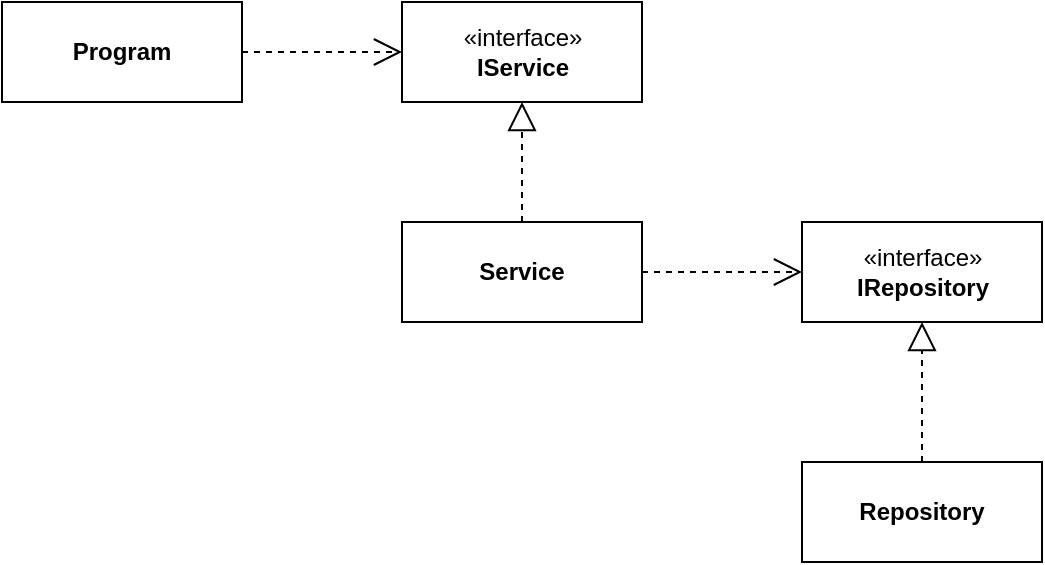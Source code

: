 <mxfile version="13.7.6"><diagram id="KWLnHYpH-bG9dNil9gUq" name="Page-1"><mxGraphModel dx="1426" dy="794" grid="1" gridSize="10" guides="1" tooltips="1" connect="1" arrows="1" fold="1" page="1" pageScale="1" pageWidth="850" pageHeight="1100" math="0" shadow="0"><root><mxCell id="0"/><mxCell id="1" parent="0"/><mxCell id="bKJBvL8Y9cG7o3D0Ys71-1" value="«interface»&lt;br&gt;&lt;b&gt;IService&lt;/b&gt;" style="html=1;" vertex="1" parent="1"><mxGeometry x="280" y="520" width="120" height="50" as="geometry"/></mxCell><mxCell id="bKJBvL8Y9cG7o3D0Ys71-2" value="&lt;p style=&quot;margin: 0px ; margin-top: 4px ; text-align: center&quot;&gt;&lt;br&gt;&lt;b&gt;Service&lt;/b&gt;&lt;/p&gt;" style="verticalAlign=top;align=left;overflow=fill;fontSize=12;fontFamily=Helvetica;html=1;" vertex="1" parent="1"><mxGeometry x="280" y="630" width="120" height="50" as="geometry"/></mxCell><mxCell id="bKJBvL8Y9cG7o3D0Ys71-5" value="" style="endArrow=block;dashed=1;endFill=0;endSize=12;html=1;entryX=0.5;entryY=1;entryDx=0;entryDy=0;" edge="1" parent="1" source="bKJBvL8Y9cG7o3D0Ys71-2" target="bKJBvL8Y9cG7o3D0Ys71-1"><mxGeometry width="160" relative="1" as="geometry"><mxPoint x="340" y="420" as="sourcePoint"/><mxPoint x="500" y="420" as="targetPoint"/></mxGeometry></mxCell><mxCell id="bKJBvL8Y9cG7o3D0Ys71-6" value="&lt;p style=&quot;margin: 0px ; margin-top: 4px ; text-align: center&quot;&gt;&lt;br&gt;&lt;b&gt;Program&lt;/b&gt;&lt;/p&gt;" style="verticalAlign=top;align=left;overflow=fill;fontSize=12;fontFamily=Helvetica;html=1;" vertex="1" parent="1"><mxGeometry x="80" y="520" width="120" height="50" as="geometry"/></mxCell><mxCell id="bKJBvL8Y9cG7o3D0Ys71-7" value="" style="endArrow=open;endSize=12;dashed=1;html=1;entryX=0;entryY=0.5;entryDx=0;entryDy=0;exitX=1;exitY=0.5;exitDx=0;exitDy=0;" edge="1" parent="1" source="bKJBvL8Y9cG7o3D0Ys71-6" target="bKJBvL8Y9cG7o3D0Ys71-1"><mxGeometry width="160" relative="1" as="geometry"><mxPoint x="340" y="640" as="sourcePoint"/><mxPoint x="500" y="640" as="targetPoint"/></mxGeometry></mxCell><mxCell id="bKJBvL8Y9cG7o3D0Ys71-8" value="«interface»&lt;br&gt;&lt;b&gt;IRepository&lt;/b&gt;" style="html=1;" vertex="1" parent="1"><mxGeometry x="480" y="630" width="120" height="50" as="geometry"/></mxCell><mxCell id="bKJBvL8Y9cG7o3D0Ys71-9" value="" style="endArrow=open;endSize=12;dashed=1;html=1;entryX=0;entryY=0.5;entryDx=0;entryDy=0;exitX=1;exitY=0.5;exitDx=0;exitDy=0;" edge="1" parent="1" source="bKJBvL8Y9cG7o3D0Ys71-2" target="bKJBvL8Y9cG7o3D0Ys71-8"><mxGeometry width="160" relative="1" as="geometry"><mxPoint x="340" y="640" as="sourcePoint"/><mxPoint x="500" y="640" as="targetPoint"/></mxGeometry></mxCell><mxCell id="bKJBvL8Y9cG7o3D0Ys71-12" value="&lt;p style=&quot;margin: 0px ; margin-top: 4px ; text-align: center&quot;&gt;&lt;br&gt;&lt;b&gt;Repository&lt;/b&gt;&lt;/p&gt;" style="verticalAlign=top;align=left;overflow=fill;fontSize=12;fontFamily=Helvetica;html=1;" vertex="1" parent="1"><mxGeometry x="480" y="750" width="120" height="50" as="geometry"/></mxCell><mxCell id="bKJBvL8Y9cG7o3D0Ys71-14" value="" style="endArrow=block;dashed=1;endFill=0;endSize=12;html=1;entryX=0.5;entryY=1;entryDx=0;entryDy=0;exitX=0.5;exitY=0;exitDx=0;exitDy=0;" edge="1" parent="1" source="bKJBvL8Y9cG7o3D0Ys71-12" target="bKJBvL8Y9cG7o3D0Ys71-8"><mxGeometry width="160" relative="1" as="geometry"><mxPoint x="540" y="740" as="sourcePoint"/><mxPoint x="500" y="640" as="targetPoint"/></mxGeometry></mxCell></root></mxGraphModel></diagram></mxfile>